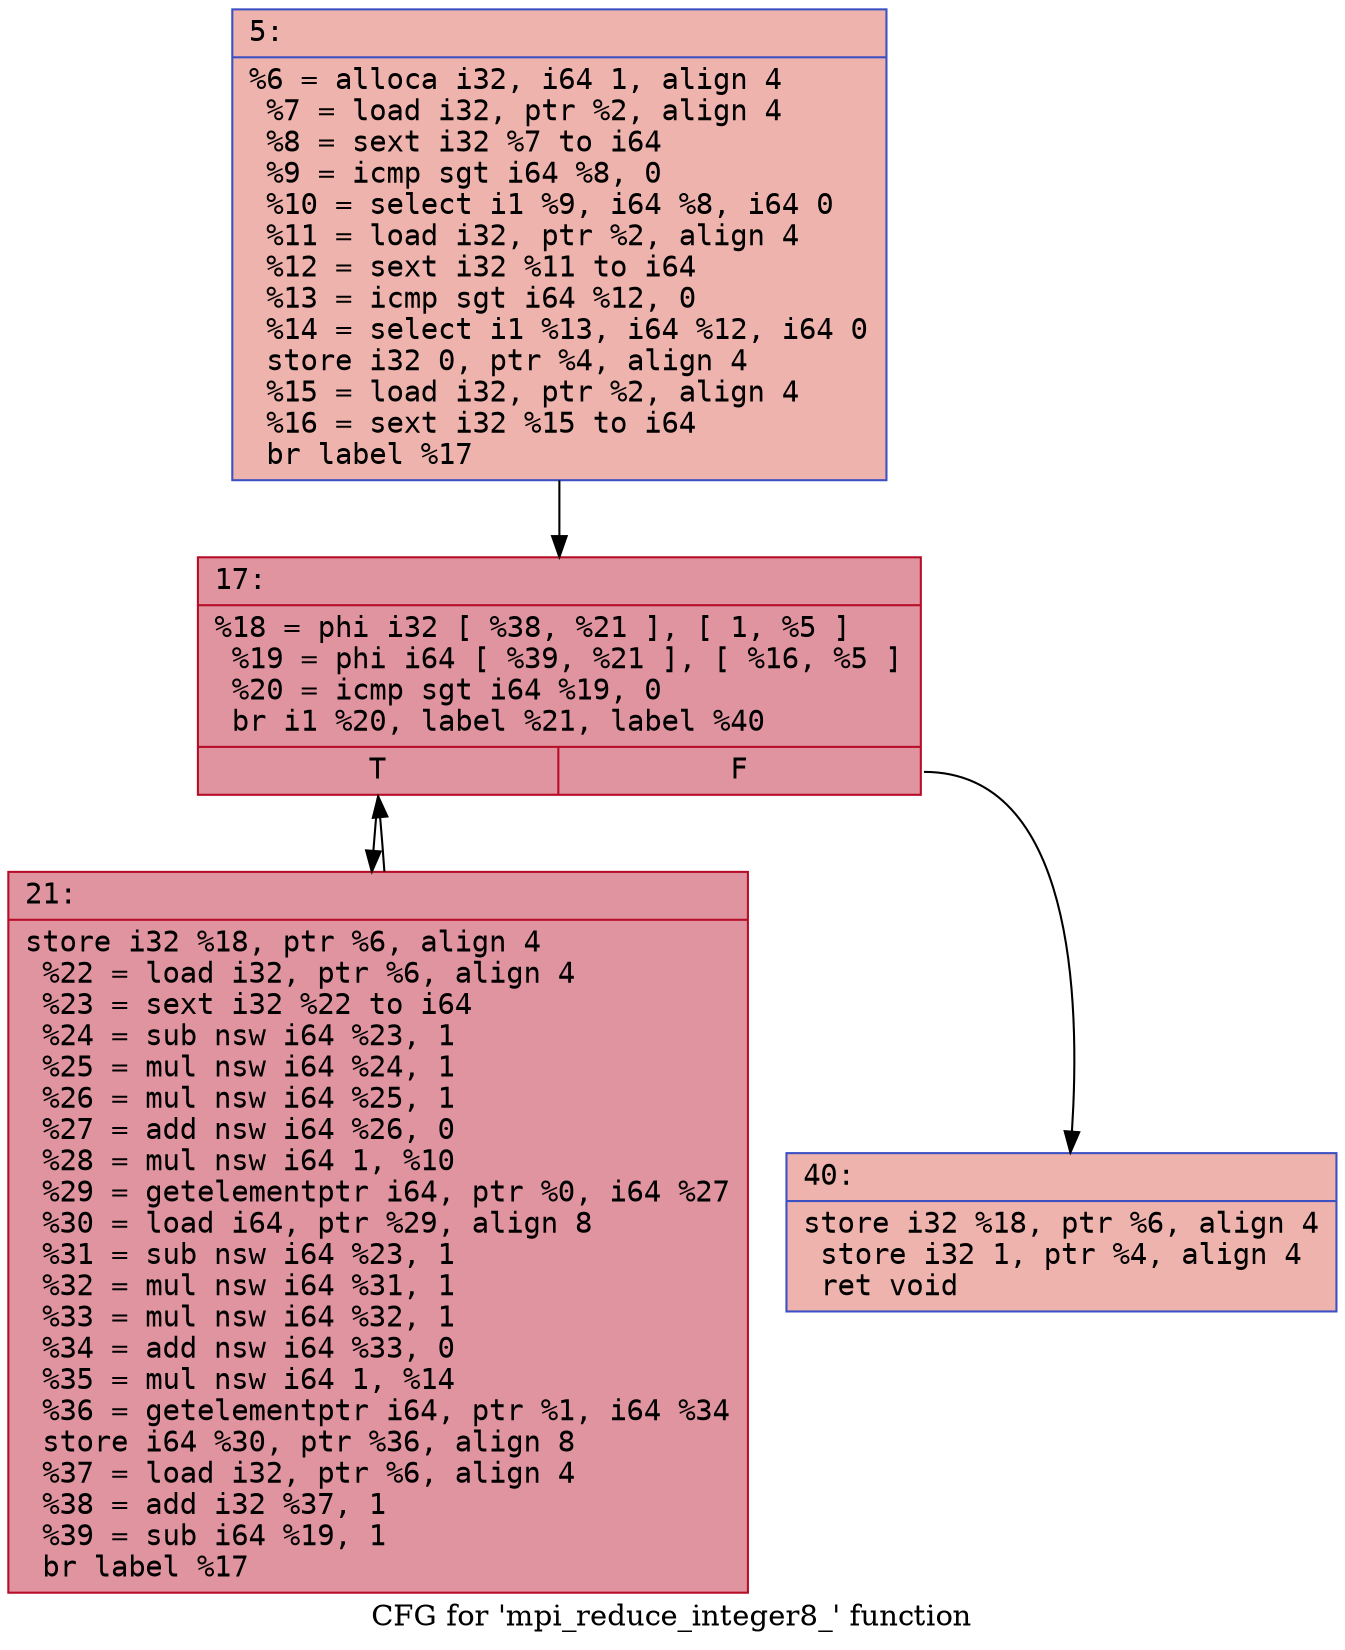 digraph "CFG for 'mpi_reduce_integer8_' function" {
	label="CFG for 'mpi_reduce_integer8_' function";

	Node0x5560a31cb5a0 [shape=record,color="#3d50c3ff", style=filled, fillcolor="#d6524470" fontname="Courier",label="{5:\l|  %6 = alloca i32, i64 1, align 4\l  %7 = load i32, ptr %2, align 4\l  %8 = sext i32 %7 to i64\l  %9 = icmp sgt i64 %8, 0\l  %10 = select i1 %9, i64 %8, i64 0\l  %11 = load i32, ptr %2, align 4\l  %12 = sext i32 %11 to i64\l  %13 = icmp sgt i64 %12, 0\l  %14 = select i1 %13, i64 %12, i64 0\l  store i32 0, ptr %4, align 4\l  %15 = load i32, ptr %2, align 4\l  %16 = sext i32 %15 to i64\l  br label %17\l}"];
	Node0x5560a31cb5a0 -> Node0x5560a31cbdc0[tooltip="5 -> 17\nProbability 100.00%" ];
	Node0x5560a31cbdc0 [shape=record,color="#b70d28ff", style=filled, fillcolor="#b70d2870" fontname="Courier",label="{17:\l|  %18 = phi i32 [ %38, %21 ], [ 1, %5 ]\l  %19 = phi i64 [ %39, %21 ], [ %16, %5 ]\l  %20 = icmp sgt i64 %19, 0\l  br i1 %20, label %21, label %40\l|{<s0>T|<s1>F}}"];
	Node0x5560a31cbdc0:s0 -> Node0x5560a31cbe80[tooltip="17 -> 21\nProbability 96.88%" ];
	Node0x5560a31cbdc0:s1 -> Node0x5560a31cc0b0[tooltip="17 -> 40\nProbability 3.12%" ];
	Node0x5560a31cbe80 [shape=record,color="#b70d28ff", style=filled, fillcolor="#b70d2870" fontname="Courier",label="{21:\l|  store i32 %18, ptr %6, align 4\l  %22 = load i32, ptr %6, align 4\l  %23 = sext i32 %22 to i64\l  %24 = sub nsw i64 %23, 1\l  %25 = mul nsw i64 %24, 1\l  %26 = mul nsw i64 %25, 1\l  %27 = add nsw i64 %26, 0\l  %28 = mul nsw i64 1, %10\l  %29 = getelementptr i64, ptr %0, i64 %27\l  %30 = load i64, ptr %29, align 8\l  %31 = sub nsw i64 %23, 1\l  %32 = mul nsw i64 %31, 1\l  %33 = mul nsw i64 %32, 1\l  %34 = add nsw i64 %33, 0\l  %35 = mul nsw i64 1, %14\l  %36 = getelementptr i64, ptr %1, i64 %34\l  store i64 %30, ptr %36, align 8\l  %37 = load i32, ptr %6, align 4\l  %38 = add i32 %37, 1\l  %39 = sub i64 %19, 1\l  br label %17\l}"];
	Node0x5560a31cbe80 -> Node0x5560a31cbdc0[tooltip="21 -> 17\nProbability 100.00%" ];
	Node0x5560a31cc0b0 [shape=record,color="#3d50c3ff", style=filled, fillcolor="#d6524470" fontname="Courier",label="{40:\l|  store i32 %18, ptr %6, align 4\l  store i32 1, ptr %4, align 4\l  ret void\l}"];
}
